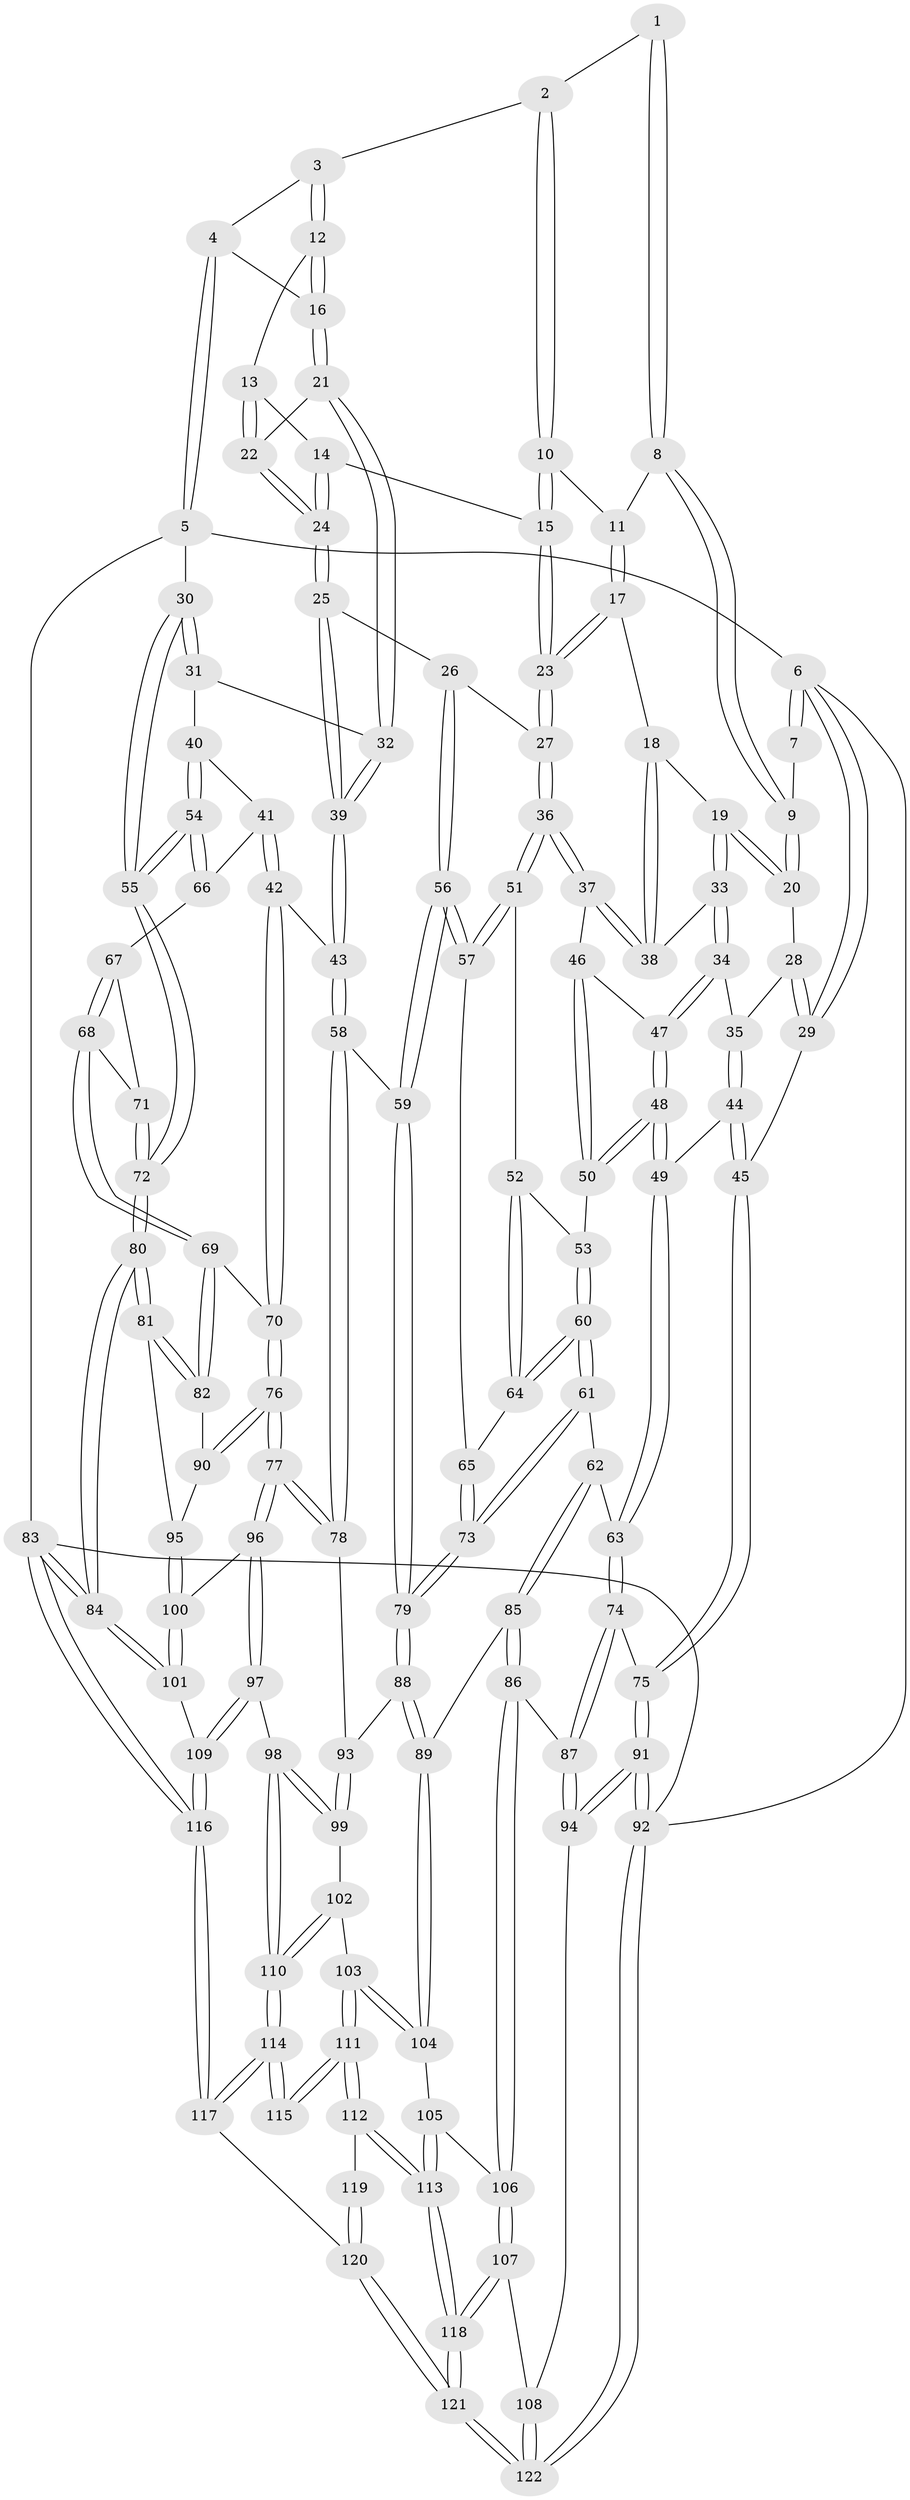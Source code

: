 // Generated by graph-tools (version 1.1) at 2025/11/02/27/25 16:11:55]
// undirected, 122 vertices, 302 edges
graph export_dot {
graph [start="1"]
  node [color=gray90,style=filled];
  1 [pos="+0.35154094268941927+0"];
  2 [pos="+0.5591050487201435+0"];
  3 [pos="+0.7310527277913701+0"];
  4 [pos="+0.9904913126385302+0"];
  5 [pos="+1+0"];
  6 [pos="+0+0"];
  7 [pos="+0.07007322773313353+0"];
  8 [pos="+0.33878689885161856+0.013327614765437042"];
  9 [pos="+0.23343841767984166+0.11460834153473967"];
  10 [pos="+0.5082723405536109+0.050100791213731545"];
  11 [pos="+0.4121636892443789+0.08001477047076286"];
  12 [pos="+0.6752402480794902+0.0889108426039184"];
  13 [pos="+0.6506464401806983+0.10099198120908942"];
  14 [pos="+0.5429394639354438+0.11295121454274652"];
  15 [pos="+0.5313229990490251+0.09772287781051202"];
  16 [pos="+0.7645858745168818+0.16614500707515736"];
  17 [pos="+0.3357882870036232+0.1940672118087555"];
  18 [pos="+0.309654426367443+0.19252115107813159"];
  19 [pos="+0.264931766598773+0.18677240664182837"];
  20 [pos="+0.23107772403355067+0.13809103467484368"];
  21 [pos="+0.7736230782595118+0.21709314308140298"];
  22 [pos="+0.6506275688080831+0.2272895857320076"];
  23 [pos="+0.3743041847827293+0.21944898015869202"];
  24 [pos="+0.5612091935308865+0.25736137621584615"];
  25 [pos="+0.5479114020884162+0.2802281913344464"];
  26 [pos="+0.5085788122832429+0.30044664409944877"];
  27 [pos="+0.4553620676627724+0.29914883757839045"];
  28 [pos="+0.0643880200645952+0.13864700793600873"];
  29 [pos="+0+0.07079116032789134"];
  30 [pos="+1+0"];
  31 [pos="+0.8468388149794607+0.24482346152144147"];
  32 [pos="+0.7951494165733238+0.23744572378308568"];
  33 [pos="+0.23185385860015015+0.2513760689380343"];
  34 [pos="+0.19666489739134055+0.29812793083567346"];
  35 [pos="+0.15807725060463526+0.30076162876367857"];
  36 [pos="+0.40064351741667376+0.36224894319456513"];
  37 [pos="+0.33138289990025555+0.3633030741817868"];
  38 [pos="+0.3252624029781047+0.35305615762386194"];
  39 [pos="+0.7062773583771969+0.41454675022927134"];
  40 [pos="+0.9072148479962716+0.32913485824840755"];
  41 [pos="+0.8516708959255344+0.43726926536373767"];
  42 [pos="+0.7195393371854135+0.46693497924096855"];
  43 [pos="+0.7160224839491639+0.46516924385217995"];
  44 [pos="+0+0.3557822035224439"];
  45 [pos="+0+0.3419855879898346"];
  46 [pos="+0.3232788452000286+0.3679450564189245"];
  47 [pos="+0.20809979374852502+0.33477601580762734"];
  48 [pos="+0.21375857391387942+0.43284272966483556"];
  49 [pos="+0.18910242101592867+0.4782546258363519"];
  50 [pos="+0.28621850271482646+0.41866246300836396"];
  51 [pos="+0.3986542958237686+0.3854841962548772"];
  52 [pos="+0.3802386551148865+0.4405470981688221"];
  53 [pos="+0.32091122768085256+0.4451324763644616"];
  54 [pos="+1+0.3908284805891706"];
  55 [pos="+1+0.39529975767525377"];
  56 [pos="+0.5361718444452948+0.5118725150249963"];
  57 [pos="+0.5152356280042599+0.5087117281571961"];
  58 [pos="+0.5747414626054492+0.5427787493594071"];
  59 [pos="+0.5673266780063718+0.5403852790039977"];
  60 [pos="+0.29709154879568495+0.5380713268962201"];
  61 [pos="+0.284017378674706+0.5525992167369788"];
  62 [pos="+0.2154091154773042+0.5398880008908304"];
  63 [pos="+0.19465182980523849+0.5240219744022018"];
  64 [pos="+0.390440079330056+0.4814025719359854"];
  65 [pos="+0.42949364744158786+0.5107532636956097"];
  66 [pos="+0.8690893153545253+0.45283242052216405"];
  67 [pos="+0.8829120327311921+0.47186010564281833"];
  68 [pos="+0.8675318756626232+0.5722790940230457"];
  69 [pos="+0.8497796103656604+0.5940287166861435"];
  70 [pos="+0.7744011916608318+0.5659185174279053"];
  71 [pos="+0.9844148744412938+0.5226157168786013"];
  72 [pos="+1+0.544494843759151"];
  73 [pos="+0.35922658976483796+0.6308129160591393"];
  74 [pos="+0.08091239890069117+0.5846045097570088"];
  75 [pos="+0+0.4373993870754126"];
  76 [pos="+0.7103470585905889+0.709916736387483"];
  77 [pos="+0.7084829908788371+0.7107205016984671"];
  78 [pos="+0.6014206354049356+0.634012861619604"];
  79 [pos="+0.3809865489584672+0.6877128385229679"];
  80 [pos="+1+0.7712010062163038"];
  81 [pos="+0.9316854983941216+0.697183955216963"];
  82 [pos="+0.8537332050937625+0.600965950015777"];
  83 [pos="+1+1"];
  84 [pos="+1+1"];
  85 [pos="+0.21085585982085162+0.658801254855622"];
  86 [pos="+0.13403156041520548+0.773744811065915"];
  87 [pos="+0.08848239280442448+0.7533541567273245"];
  88 [pos="+0.38074999443922164+0.6907302564096285"];
  89 [pos="+0.38055453778617265+0.6910323667603164"];
  90 [pos="+0.761765406375884+0.7181571600128411"];
  91 [pos="+0+0.802076686928032"];
  92 [pos="+0+1"];
  93 [pos="+0.5296758929563556+0.7284830324467995"];
  94 [pos="+0+0.803261866304647"];
  95 [pos="+0.8227471681278913+0.7379237906613717"];
  96 [pos="+0.7009589295296335+0.731733205798958"];
  97 [pos="+0.6542033653961736+0.8312685959784891"];
  98 [pos="+0.5913713281867112+0.8412238334810433"];
  99 [pos="+0.5617438676864145+0.8151642099111777"];
  100 [pos="+0.8209243165164173+0.8515795571510537"];
  101 [pos="+0.8232716348250496+0.8722787904299589"];
  102 [pos="+0.3920979781966797+0.830826568189121"];
  103 [pos="+0.3870956750639202+0.8293774782197012"];
  104 [pos="+0.3423696053498542+0.794038866704124"];
  105 [pos="+0.32729562950345736+0.801015198693272"];
  106 [pos="+0.18298488548695818+0.8251458061508675"];
  107 [pos="+0.17999364615097535+0.8432638936814218"];
  108 [pos="+0.05233981078279488+0.9429542627172406"];
  109 [pos="+0.7183633608254623+0.8920919506252846"];
  110 [pos="+0.5326022042243569+0.9600764940317138"];
  111 [pos="+0.3951873395830597+0.9068891271439342"];
  112 [pos="+0.32606235317810506+0.9833406209825045"];
  113 [pos="+0.32236056857992773+0.9852448263995175"];
  114 [pos="+0.5299502531391747+0.9845440605487151"];
  115 [pos="+0.41769652384391615+0.9572987567404717"];
  116 [pos="+0.6873736514886308+1"];
  117 [pos="+0.5956823745392714+1"];
  118 [pos="+0.23173772470104262+1"];
  119 [pos="+0.41595250054556065+0.9585557109321557"];
  120 [pos="+0.3019111344271541+1"];
  121 [pos="+0.21477249069093898+1"];
  122 [pos="+0.08659609080053669+1"];
  1 -- 2;
  1 -- 8;
  1 -- 8;
  2 -- 3;
  2 -- 10;
  2 -- 10;
  3 -- 4;
  3 -- 12;
  3 -- 12;
  4 -- 5;
  4 -- 5;
  4 -- 16;
  5 -- 6;
  5 -- 30;
  5 -- 83;
  6 -- 7;
  6 -- 7;
  6 -- 29;
  6 -- 29;
  6 -- 92;
  7 -- 9;
  8 -- 9;
  8 -- 9;
  8 -- 11;
  9 -- 20;
  9 -- 20;
  10 -- 11;
  10 -- 15;
  10 -- 15;
  11 -- 17;
  11 -- 17;
  12 -- 13;
  12 -- 16;
  12 -- 16;
  13 -- 14;
  13 -- 22;
  13 -- 22;
  14 -- 15;
  14 -- 24;
  14 -- 24;
  15 -- 23;
  15 -- 23;
  16 -- 21;
  16 -- 21;
  17 -- 18;
  17 -- 23;
  17 -- 23;
  18 -- 19;
  18 -- 38;
  18 -- 38;
  19 -- 20;
  19 -- 20;
  19 -- 33;
  19 -- 33;
  20 -- 28;
  21 -- 22;
  21 -- 32;
  21 -- 32;
  22 -- 24;
  22 -- 24;
  23 -- 27;
  23 -- 27;
  24 -- 25;
  24 -- 25;
  25 -- 26;
  25 -- 39;
  25 -- 39;
  26 -- 27;
  26 -- 56;
  26 -- 56;
  27 -- 36;
  27 -- 36;
  28 -- 29;
  28 -- 29;
  28 -- 35;
  29 -- 45;
  30 -- 31;
  30 -- 31;
  30 -- 55;
  30 -- 55;
  31 -- 32;
  31 -- 40;
  32 -- 39;
  32 -- 39;
  33 -- 34;
  33 -- 34;
  33 -- 38;
  34 -- 35;
  34 -- 47;
  34 -- 47;
  35 -- 44;
  35 -- 44;
  36 -- 37;
  36 -- 37;
  36 -- 51;
  36 -- 51;
  37 -- 38;
  37 -- 38;
  37 -- 46;
  39 -- 43;
  39 -- 43;
  40 -- 41;
  40 -- 54;
  40 -- 54;
  41 -- 42;
  41 -- 42;
  41 -- 66;
  42 -- 43;
  42 -- 70;
  42 -- 70;
  43 -- 58;
  43 -- 58;
  44 -- 45;
  44 -- 45;
  44 -- 49;
  45 -- 75;
  45 -- 75;
  46 -- 47;
  46 -- 50;
  46 -- 50;
  47 -- 48;
  47 -- 48;
  48 -- 49;
  48 -- 49;
  48 -- 50;
  48 -- 50;
  49 -- 63;
  49 -- 63;
  50 -- 53;
  51 -- 52;
  51 -- 57;
  51 -- 57;
  52 -- 53;
  52 -- 64;
  52 -- 64;
  53 -- 60;
  53 -- 60;
  54 -- 55;
  54 -- 55;
  54 -- 66;
  54 -- 66;
  55 -- 72;
  55 -- 72;
  56 -- 57;
  56 -- 57;
  56 -- 59;
  56 -- 59;
  57 -- 65;
  58 -- 59;
  58 -- 78;
  58 -- 78;
  59 -- 79;
  59 -- 79;
  60 -- 61;
  60 -- 61;
  60 -- 64;
  60 -- 64;
  61 -- 62;
  61 -- 73;
  61 -- 73;
  62 -- 63;
  62 -- 85;
  62 -- 85;
  63 -- 74;
  63 -- 74;
  64 -- 65;
  65 -- 73;
  65 -- 73;
  66 -- 67;
  67 -- 68;
  67 -- 68;
  67 -- 71;
  68 -- 69;
  68 -- 69;
  68 -- 71;
  69 -- 70;
  69 -- 82;
  69 -- 82;
  70 -- 76;
  70 -- 76;
  71 -- 72;
  71 -- 72;
  72 -- 80;
  72 -- 80;
  73 -- 79;
  73 -- 79;
  74 -- 75;
  74 -- 87;
  74 -- 87;
  75 -- 91;
  75 -- 91;
  76 -- 77;
  76 -- 77;
  76 -- 90;
  76 -- 90;
  77 -- 78;
  77 -- 78;
  77 -- 96;
  77 -- 96;
  78 -- 93;
  79 -- 88;
  79 -- 88;
  80 -- 81;
  80 -- 81;
  80 -- 84;
  80 -- 84;
  81 -- 82;
  81 -- 82;
  81 -- 95;
  82 -- 90;
  83 -- 84;
  83 -- 84;
  83 -- 116;
  83 -- 116;
  83 -- 92;
  84 -- 101;
  84 -- 101;
  85 -- 86;
  85 -- 86;
  85 -- 89;
  86 -- 87;
  86 -- 106;
  86 -- 106;
  87 -- 94;
  87 -- 94;
  88 -- 89;
  88 -- 89;
  88 -- 93;
  89 -- 104;
  89 -- 104;
  90 -- 95;
  91 -- 92;
  91 -- 92;
  91 -- 94;
  91 -- 94;
  92 -- 122;
  92 -- 122;
  93 -- 99;
  93 -- 99;
  94 -- 108;
  95 -- 100;
  95 -- 100;
  96 -- 97;
  96 -- 97;
  96 -- 100;
  97 -- 98;
  97 -- 109;
  97 -- 109;
  98 -- 99;
  98 -- 99;
  98 -- 110;
  98 -- 110;
  99 -- 102;
  100 -- 101;
  100 -- 101;
  101 -- 109;
  102 -- 103;
  102 -- 110;
  102 -- 110;
  103 -- 104;
  103 -- 104;
  103 -- 111;
  103 -- 111;
  104 -- 105;
  105 -- 106;
  105 -- 113;
  105 -- 113;
  106 -- 107;
  106 -- 107;
  107 -- 108;
  107 -- 118;
  107 -- 118;
  108 -- 122;
  108 -- 122;
  109 -- 116;
  109 -- 116;
  110 -- 114;
  110 -- 114;
  111 -- 112;
  111 -- 112;
  111 -- 115;
  111 -- 115;
  112 -- 113;
  112 -- 113;
  112 -- 119;
  113 -- 118;
  113 -- 118;
  114 -- 115;
  114 -- 115;
  114 -- 117;
  114 -- 117;
  116 -- 117;
  116 -- 117;
  117 -- 120;
  118 -- 121;
  118 -- 121;
  119 -- 120;
  119 -- 120;
  120 -- 121;
  120 -- 121;
  121 -- 122;
  121 -- 122;
}
